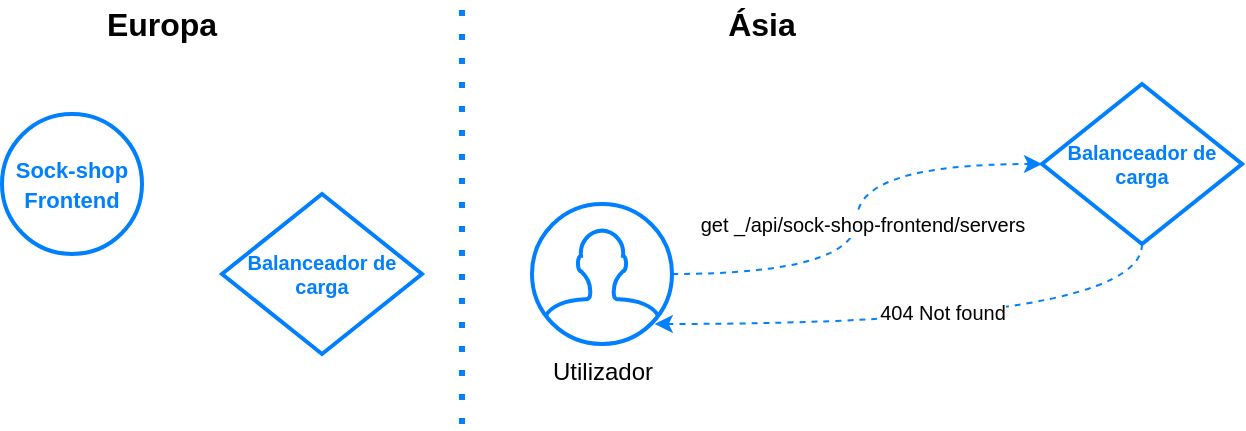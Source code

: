 <mxfile version="14.1.2" type="github">
  <diagram id="TX30ASu2ZnS7qER7bVjc" name="Page-1">
    <mxGraphModel dx="1137" dy="621" grid="1" gridSize="10" guides="1" tooltips="1" connect="1" arrows="1" fold="1" page="1" pageScale="1" pageWidth="827" pageHeight="1169" math="0" shadow="0">
      <root>
        <mxCell id="0" />
        <mxCell id="1" parent="0" />
        <mxCell id="710BHg3NUPHEm2lGmqkF-1" value="" style="endArrow=none;dashed=1;html=1;dashPattern=1 3;strokeWidth=3;strokeColor=#007FFF;" edge="1" parent="1">
          <mxGeometry width="50" height="50" relative="1" as="geometry">
            <mxPoint x="400" y="240" as="sourcePoint" />
            <mxPoint x="400" y="30" as="targetPoint" />
          </mxGeometry>
        </mxCell>
        <mxCell id="710BHg3NUPHEm2lGmqkF-2" value="Europa" style="text;html=1;strokeColor=none;fillColor=none;align=center;verticalAlign=middle;whiteSpace=wrap;rounded=0;fontSize=16;fontStyle=1" vertex="1" parent="1">
          <mxGeometry x="230" y="30" width="40" height="20" as="geometry" />
        </mxCell>
        <mxCell id="710BHg3NUPHEm2lGmqkF-3" value="Ásia" style="text;html=1;strokeColor=none;fillColor=none;align=center;verticalAlign=middle;whiteSpace=wrap;rounded=0;fontStyle=1;fontSize=16;" vertex="1" parent="1">
          <mxGeometry x="530" y="30" width="40" height="20" as="geometry" />
        </mxCell>
        <mxCell id="710BHg3NUPHEm2lGmqkF-7" style="edgeStyle=orthogonalEdgeStyle;rounded=0;orthogonalLoop=1;jettySize=auto;html=1;curved=1;strokeColor=#007FFF;dashed=1;" edge="1" parent="1" source="710BHg3NUPHEm2lGmqkF-4" target="710BHg3NUPHEm2lGmqkF-6">
          <mxGeometry relative="1" as="geometry" />
        </mxCell>
        <mxCell id="710BHg3NUPHEm2lGmqkF-11" value="get _/api/sock-shop-frontend/servers" style="edgeLabel;html=1;align=center;verticalAlign=middle;resizable=0;points=[];fontSize=10;" vertex="1" connectable="0" parent="710BHg3NUPHEm2lGmqkF-7">
          <mxGeometry x="0.098" y="-7" relative="1" as="geometry">
            <mxPoint x="-4.5" y="14.5" as="offset" />
          </mxGeometry>
        </mxCell>
        <mxCell id="710BHg3NUPHEm2lGmqkF-4" value="Utilizador" style="html=1;verticalLabelPosition=bottom;align=center;labelBackgroundColor=#ffffff;verticalAlign=top;strokeWidth=2;shadow=0;dashed=0;shape=mxgraph.ios7.icons.user;strokeColor=#007FFF;" vertex="1" parent="1">
          <mxGeometry x="435" y="130" width="70" height="70" as="geometry" />
        </mxCell>
        <mxCell id="710BHg3NUPHEm2lGmqkF-15" style="edgeStyle=orthogonalEdgeStyle;curved=1;rounded=0;orthogonalLoop=1;jettySize=auto;html=1;dashed=1;strokeColor=#007FFF;strokeWidth=1;fontSize=10;entryX=0.877;entryY=0.857;entryDx=0;entryDy=0;entryPerimeter=0;" edge="1" parent="1" source="710BHg3NUPHEm2lGmqkF-6" target="710BHg3NUPHEm2lGmqkF-4">
          <mxGeometry relative="1" as="geometry">
            <mxPoint x="480" y="190" as="targetPoint" />
            <Array as="points">
              <mxPoint x="740" y="190" />
            </Array>
          </mxGeometry>
        </mxCell>
        <mxCell id="710BHg3NUPHEm2lGmqkF-16" value="404 Not found" style="edgeLabel;html=1;align=center;verticalAlign=middle;resizable=0;points=[];fontSize=10;" vertex="1" connectable="0" parent="710BHg3NUPHEm2lGmqkF-15">
          <mxGeometry x="-0.173" y="-6" relative="1" as="geometry">
            <mxPoint x="-22.8" as="offset" />
          </mxGeometry>
        </mxCell>
        <mxCell id="710BHg3NUPHEm2lGmqkF-6" value="&lt;b&gt;&lt;font color=&quot;#007fff&quot;&gt;Balanceador de carga&lt;/font&gt;&lt;/b&gt;" style="rhombus;whiteSpace=wrap;html=1;strokeWidth=2;fontSize=10;strokeColor=#007FFF;" vertex="1" parent="1">
          <mxGeometry x="690" y="70" width="100" height="80" as="geometry" />
        </mxCell>
        <mxCell id="710BHg3NUPHEm2lGmqkF-8" value="&lt;b&gt;&lt;font color=&quot;#007fff&quot;&gt;Balanceador de carga&lt;/font&gt;&lt;/b&gt;" style="rhombus;whiteSpace=wrap;html=1;strokeWidth=2;fontSize=10;strokeColor=#007FFF;" vertex="1" parent="1">
          <mxGeometry x="280" y="125" width="100" height="80" as="geometry" />
        </mxCell>
        <mxCell id="710BHg3NUPHEm2lGmqkF-9" value="&lt;font size=&quot;1&quot; color=&quot;#007fff&quot;&gt;&lt;b style=&quot;font-size: 11px&quot;&gt;Sock-shop&lt;br&gt;Frontend&lt;/b&gt;&lt;/font&gt;" style="ellipse;whiteSpace=wrap;html=1;aspect=fixed;strokeWidth=2;strokeColor=#007FFF;" vertex="1" parent="1">
          <mxGeometry x="170" y="85" width="70" height="70" as="geometry" />
        </mxCell>
      </root>
    </mxGraphModel>
  </diagram>
</mxfile>
